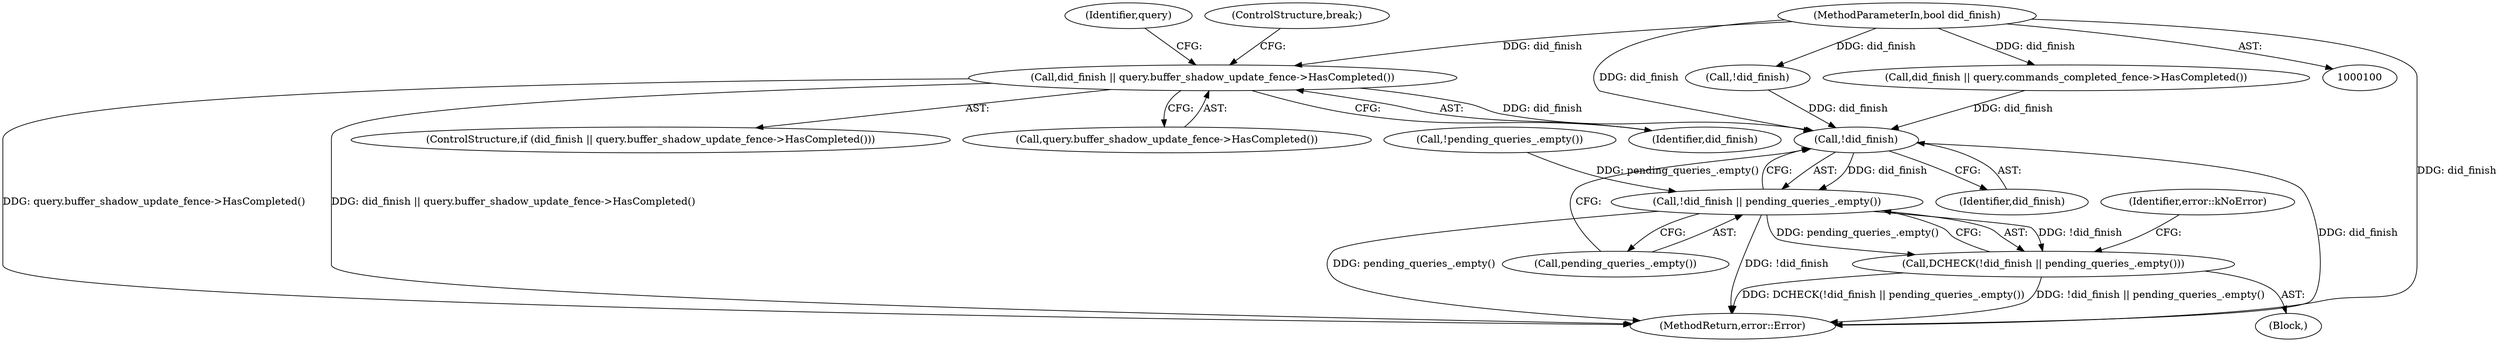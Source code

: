 digraph "1_Chrome_a4150b688a754d3d10d2ca385155b1c95d77d6ae_3@API" {
"1000190" [label="(Call,did_finish || query.buffer_shadow_update_fence->HasCompleted())"];
"1000101" [label="(MethodParameterIn,bool did_finish)"];
"1000295" [label="(Call,!did_finish)"];
"1000294" [label="(Call,!did_finish || pending_queries_.empty())"];
"1000293" [label="(Call,DCHECK(!did_finish || pending_queries_.empty()))"];
"1000300" [label="(MethodReturn,error::Error)"];
"1000196" [label="(Identifier,query)"];
"1000204" [label="(ControlStructure,break;)"];
"1000174" [label="(Call,!did_finish)"];
"1000189" [label="(ControlStructure,if (did_finish || query.buffer_shadow_update_fence->HasCompleted()))"];
"1000101" [label="(MethodParameterIn,bool did_finish)"];
"1000297" [label="(Call,pending_queries_.empty())"];
"1000104" [label="(Call,!pending_queries_.empty())"];
"1000133" [label="(Call,did_finish || query.commands_completed_fence->HasCompleted())"];
"1000192" [label="(Call,query.buffer_shadow_update_fence->HasCompleted())"];
"1000295" [label="(Call,!did_finish)"];
"1000296" [label="(Identifier,did_finish)"];
"1000102" [label="(Block,)"];
"1000191" [label="(Identifier,did_finish)"];
"1000190" [label="(Call,did_finish || query.buffer_shadow_update_fence->HasCompleted())"];
"1000293" [label="(Call,DCHECK(!did_finish || pending_queries_.empty()))"];
"1000294" [label="(Call,!did_finish || pending_queries_.empty())"];
"1000299" [label="(Identifier,error::kNoError)"];
"1000190" -> "1000189"  [label="AST: "];
"1000190" -> "1000191"  [label="CFG: "];
"1000190" -> "1000192"  [label="CFG: "];
"1000191" -> "1000190"  [label="AST: "];
"1000192" -> "1000190"  [label="AST: "];
"1000196" -> "1000190"  [label="CFG: "];
"1000204" -> "1000190"  [label="CFG: "];
"1000190" -> "1000300"  [label="DDG: did_finish || query.buffer_shadow_update_fence->HasCompleted()"];
"1000190" -> "1000300"  [label="DDG: query.buffer_shadow_update_fence->HasCompleted()"];
"1000101" -> "1000190"  [label="DDG: did_finish"];
"1000190" -> "1000295"  [label="DDG: did_finish"];
"1000101" -> "1000100"  [label="AST: "];
"1000101" -> "1000300"  [label="DDG: did_finish"];
"1000101" -> "1000133"  [label="DDG: did_finish"];
"1000101" -> "1000174"  [label="DDG: did_finish"];
"1000101" -> "1000295"  [label="DDG: did_finish"];
"1000295" -> "1000294"  [label="AST: "];
"1000295" -> "1000296"  [label="CFG: "];
"1000296" -> "1000295"  [label="AST: "];
"1000297" -> "1000295"  [label="CFG: "];
"1000294" -> "1000295"  [label="CFG: "];
"1000295" -> "1000300"  [label="DDG: did_finish"];
"1000295" -> "1000294"  [label="DDG: did_finish"];
"1000133" -> "1000295"  [label="DDG: did_finish"];
"1000174" -> "1000295"  [label="DDG: did_finish"];
"1000294" -> "1000293"  [label="AST: "];
"1000294" -> "1000297"  [label="CFG: "];
"1000297" -> "1000294"  [label="AST: "];
"1000293" -> "1000294"  [label="CFG: "];
"1000294" -> "1000300"  [label="DDG: pending_queries_.empty()"];
"1000294" -> "1000300"  [label="DDG: !did_finish"];
"1000294" -> "1000293"  [label="DDG: !did_finish"];
"1000294" -> "1000293"  [label="DDG: pending_queries_.empty()"];
"1000104" -> "1000294"  [label="DDG: pending_queries_.empty()"];
"1000293" -> "1000102"  [label="AST: "];
"1000299" -> "1000293"  [label="CFG: "];
"1000293" -> "1000300"  [label="DDG: !did_finish || pending_queries_.empty()"];
"1000293" -> "1000300"  [label="DDG: DCHECK(!did_finish || pending_queries_.empty())"];
}
